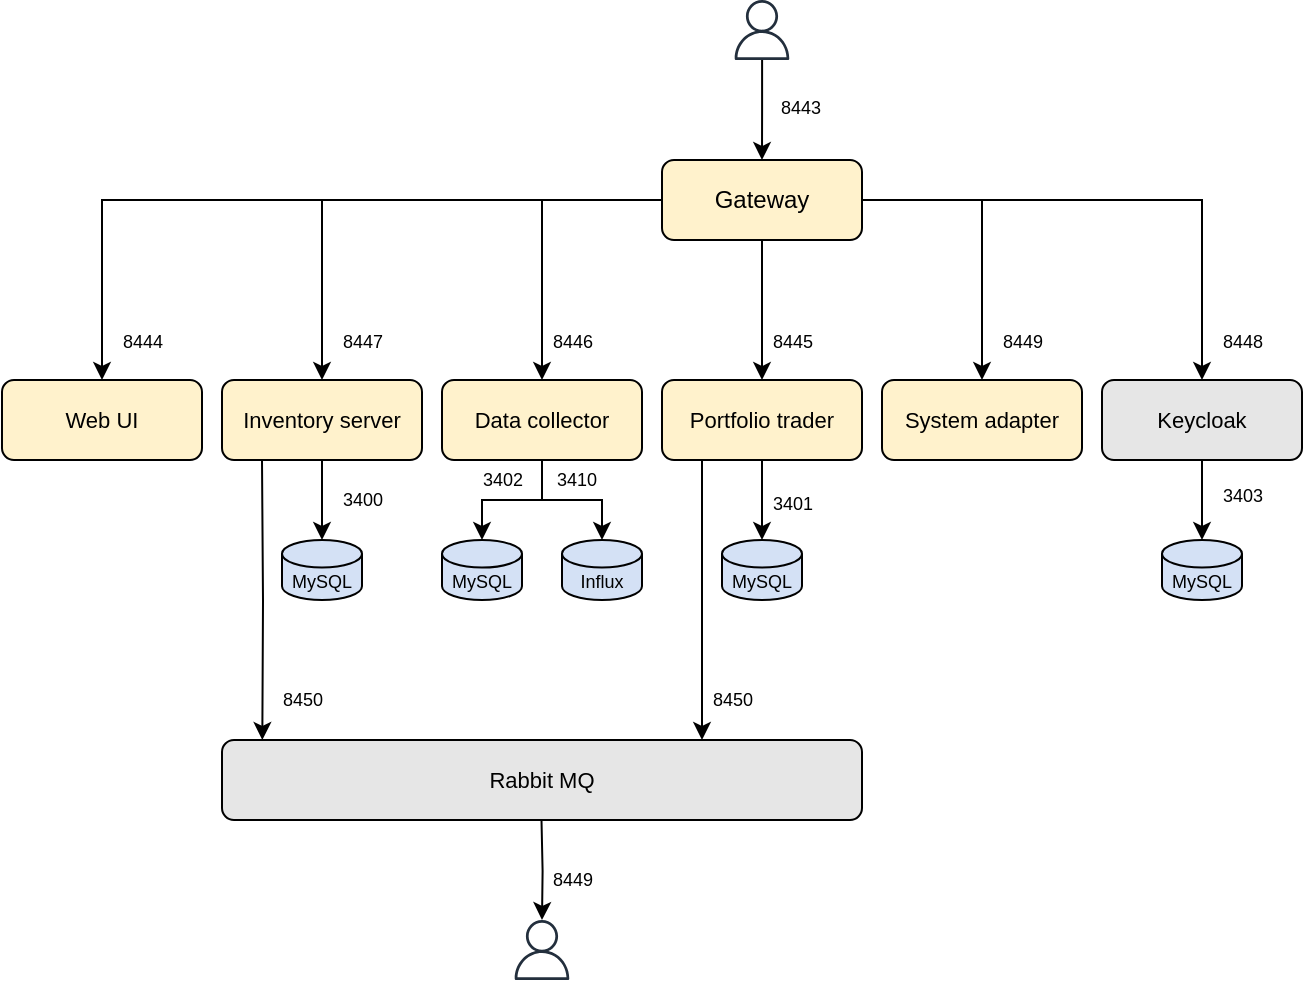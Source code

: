 <mxfile version="22.1.16" type="device">
  <diagram name="Page-1" id="pwfQz-sSOffPF5Ie87n6">
    <mxGraphModel dx="730" dy="401" grid="1" gridSize="10" guides="1" tooltips="1" connect="1" arrows="1" fold="1" page="1" pageScale="1" pageWidth="827" pageHeight="1169" math="0" shadow="0">
      <root>
        <mxCell id="0" />
        <mxCell id="1" parent="0" />
        <mxCell id="_sGpEpvZL02431Neq0mV-9" style="edgeStyle=orthogonalEdgeStyle;rounded=0;orthogonalLoop=1;jettySize=auto;html=1;entryX=0.5;entryY=0;entryDx=0;entryDy=0;exitX=0;exitY=0.5;exitDx=0;exitDy=0;" parent="1" source="_sGpEpvZL02431Neq0mV-1" target="_sGpEpvZL02431Neq0mV-2" edge="1">
          <mxGeometry relative="1" as="geometry" />
        </mxCell>
        <mxCell id="_sGpEpvZL02431Neq0mV-16" value="8444" style="edgeLabel;html=1;align=center;verticalAlign=middle;resizable=0;points=[];fontSize=9;" parent="_sGpEpvZL02431Neq0mV-9" vertex="1" connectable="0">
          <mxGeometry x="0.695" y="-2" relative="1" as="geometry">
            <mxPoint x="22" y="37" as="offset" />
          </mxGeometry>
        </mxCell>
        <mxCell id="_sGpEpvZL02431Neq0mV-10" style="edgeStyle=orthogonalEdgeStyle;rounded=0;orthogonalLoop=1;jettySize=auto;html=1;entryX=0.5;entryY=0;entryDx=0;entryDy=0;exitX=0;exitY=0.5;exitDx=0;exitDy=0;" parent="1" source="_sGpEpvZL02431Neq0mV-1" target="_sGpEpvZL02431Neq0mV-3" edge="1">
          <mxGeometry relative="1" as="geometry" />
        </mxCell>
        <mxCell id="_sGpEpvZL02431Neq0mV-17" value="8447" style="edgeLabel;html=1;align=center;verticalAlign=middle;resizable=0;points=[];fontSize=9;" parent="_sGpEpvZL02431Neq0mV-10" vertex="1" connectable="0">
          <mxGeometry x="0.618" y="2" relative="1" as="geometry">
            <mxPoint x="18" y="30" as="offset" />
          </mxGeometry>
        </mxCell>
        <mxCell id="_sGpEpvZL02431Neq0mV-11" style="edgeStyle=orthogonalEdgeStyle;rounded=0;orthogonalLoop=1;jettySize=auto;html=1;entryX=0.5;entryY=0;entryDx=0;entryDy=0;exitX=0;exitY=0.5;exitDx=0;exitDy=0;" parent="1" source="_sGpEpvZL02431Neq0mV-1" target="_sGpEpvZL02431Neq0mV-5" edge="1">
          <mxGeometry relative="1" as="geometry" />
        </mxCell>
        <mxCell id="_sGpEpvZL02431Neq0mV-18" value="8446" style="edgeLabel;html=1;align=center;verticalAlign=middle;resizable=0;points=[];fontSize=9;" parent="_sGpEpvZL02431Neq0mV-11" vertex="1" connectable="0">
          <mxGeometry x="0.538" y="-1" relative="1" as="geometry">
            <mxPoint x="16" y="15" as="offset" />
          </mxGeometry>
        </mxCell>
        <mxCell id="_sGpEpvZL02431Neq0mV-14" style="edgeStyle=orthogonalEdgeStyle;rounded=0;orthogonalLoop=1;jettySize=auto;html=1;entryX=0.5;entryY=0;entryDx=0;entryDy=0;" parent="1" source="_sGpEpvZL02431Neq0mV-1" target="_sGpEpvZL02431Neq0mV-7" edge="1">
          <mxGeometry relative="1" as="geometry" />
        </mxCell>
        <mxCell id="_sGpEpvZL02431Neq0mV-21" value="8449" style="edgeLabel;html=1;align=center;verticalAlign=middle;resizable=0;points=[];fontSize=9;" parent="_sGpEpvZL02431Neq0mV-14" vertex="1" connectable="0">
          <mxGeometry x="0.582" y="-3" relative="1" as="geometry">
            <mxPoint x="23" y="12" as="offset" />
          </mxGeometry>
        </mxCell>
        <mxCell id="_sGpEpvZL02431Neq0mV-15" style="edgeStyle=orthogonalEdgeStyle;rounded=0;orthogonalLoop=1;jettySize=auto;html=1;entryX=0.5;entryY=0;entryDx=0;entryDy=0;" parent="1" source="_sGpEpvZL02431Neq0mV-1" target="_sGpEpvZL02431Neq0mV-8" edge="1">
          <mxGeometry relative="1" as="geometry" />
        </mxCell>
        <mxCell id="_sGpEpvZL02431Neq0mV-19" value="8448" style="edgeLabel;html=1;align=center;verticalAlign=middle;resizable=0;points=[];fontSize=9;" parent="_sGpEpvZL02431Neq0mV-15" vertex="1" connectable="0">
          <mxGeometry x="0.667" relative="1" as="geometry">
            <mxPoint x="20" y="24" as="offset" />
          </mxGeometry>
        </mxCell>
        <mxCell id="_sGpEpvZL02431Neq0mV-1" value="Gateway" style="rounded=1;whiteSpace=wrap;html=1;fillColor=#FFF2CC;" parent="1" vertex="1">
          <mxGeometry x="360" y="200" width="100" height="40" as="geometry" />
        </mxCell>
        <mxCell id="_sGpEpvZL02431Neq0mV-2" value="Web UI" style="rounded=1;whiteSpace=wrap;html=1;fontSize=11;fillColor=#FFF2CC;" parent="1" vertex="1">
          <mxGeometry x="30" y="310" width="100" height="40" as="geometry" />
        </mxCell>
        <mxCell id="_sGpEpvZL02431Neq0mV-3" value="Inventory server" style="rounded=1;whiteSpace=wrap;html=1;fontSize=11;fillColor=#FFF2CC;" parent="1" vertex="1">
          <mxGeometry x="140" y="310" width="100" height="40" as="geometry" />
        </mxCell>
        <mxCell id="_sGpEpvZL02431Neq0mV-5" value="Data collector" style="rounded=1;whiteSpace=wrap;html=1;fontSize=11;fillColor=#FFF2CC;" parent="1" vertex="1">
          <mxGeometry x="250" y="310" width="100" height="40" as="geometry" />
        </mxCell>
        <mxCell id="_sGpEpvZL02431Neq0mV-6" value="Portfolio trader" style="rounded=1;whiteSpace=wrap;html=1;fontSize=11;fillColor=#FFF2CC;" parent="1" vertex="1">
          <mxGeometry x="360" y="310" width="100" height="40" as="geometry" />
        </mxCell>
        <mxCell id="_sGpEpvZL02431Neq0mV-7" value="System adapter" style="rounded=1;whiteSpace=wrap;html=1;fontSize=11;fillColor=#FFF2CC;" parent="1" vertex="1">
          <mxGeometry x="470" y="310" width="100" height="40" as="geometry" />
        </mxCell>
        <mxCell id="_sGpEpvZL02431Neq0mV-8" value="Keycloak" style="rounded=1;whiteSpace=wrap;html=1;fontSize=11;fillColor=#E6E6E6;" parent="1" vertex="1">
          <mxGeometry x="580" y="310" width="100" height="40" as="geometry" />
        </mxCell>
        <mxCell id="_sGpEpvZL02431Neq0mV-12" style="edgeStyle=orthogonalEdgeStyle;rounded=0;orthogonalLoop=1;jettySize=auto;html=1;" parent="1" source="_sGpEpvZL02431Neq0mV-1" target="_sGpEpvZL02431Neq0mV-6" edge="1">
          <mxGeometry relative="1" as="geometry" />
        </mxCell>
        <mxCell id="_sGpEpvZL02431Neq0mV-20" value="8445" style="edgeLabel;html=1;align=center;verticalAlign=middle;resizable=0;points=[];fontSize=9;" parent="_sGpEpvZL02431Neq0mV-12" vertex="1" connectable="0">
          <mxGeometry x="0.531" y="1" relative="1" as="geometry">
            <mxPoint x="14" y="-3" as="offset" />
          </mxGeometry>
        </mxCell>
        <mxCell id="_sGpEpvZL02431Neq0mV-22" value="MySQL" style="shape=cylinder3;whiteSpace=wrap;html=1;boundedLbl=1;backgroundOutline=1;size=6.9;fontSize=9;fillColor=#D4E1F5;" parent="1" vertex="1">
          <mxGeometry x="170" y="390" width="40" height="30" as="geometry" />
        </mxCell>
        <mxCell id="_sGpEpvZL02431Neq0mV-23" value="MySQL" style="shape=cylinder3;whiteSpace=wrap;html=1;boundedLbl=1;backgroundOutline=1;size=6.9;fontSize=9;fillColor=#D4E1F5;" parent="1" vertex="1">
          <mxGeometry x="250" y="390" width="40" height="30" as="geometry" />
        </mxCell>
        <mxCell id="_sGpEpvZL02431Neq0mV-24" value="MySQL" style="shape=cylinder3;whiteSpace=wrap;html=1;boundedLbl=1;backgroundOutline=1;size=6.9;fontSize=9;fillColor=#D4E1F5;" parent="1" vertex="1">
          <mxGeometry x="390" y="390" width="40" height="30" as="geometry" />
        </mxCell>
        <mxCell id="_sGpEpvZL02431Neq0mV-25" value="MySQL" style="shape=cylinder3;whiteSpace=wrap;html=1;boundedLbl=1;backgroundOutline=1;size=6.9;fontSize=9;fillColor=#D4E1F5;" parent="1" vertex="1">
          <mxGeometry x="610" y="390" width="40" height="30" as="geometry" />
        </mxCell>
        <mxCell id="_sGpEpvZL02431Neq0mV-26" style="edgeStyle=orthogonalEdgeStyle;rounded=0;orthogonalLoop=1;jettySize=auto;html=1;entryX=0.5;entryY=0;entryDx=0;entryDy=0;entryPerimeter=0;" parent="1" source="_sGpEpvZL02431Neq0mV-8" target="_sGpEpvZL02431Neq0mV-25" edge="1">
          <mxGeometry relative="1" as="geometry" />
        </mxCell>
        <mxCell id="_sGpEpvZL02431Neq0mV-27" value="3403" style="edgeLabel;html=1;align=center;verticalAlign=middle;resizable=0;points=[];fontSize=9;" parent="_sGpEpvZL02431Neq0mV-26" vertex="1" connectable="0">
          <mxGeometry x="-0.12" y="2" relative="1" as="geometry">
            <mxPoint x="18" as="offset" />
          </mxGeometry>
        </mxCell>
        <mxCell id="_sGpEpvZL02431Neq0mV-28" style="edgeStyle=orthogonalEdgeStyle;rounded=0;orthogonalLoop=1;jettySize=auto;html=1;entryX=0.5;entryY=0;entryDx=0;entryDy=0;entryPerimeter=0;" parent="1" source="_sGpEpvZL02431Neq0mV-6" target="_sGpEpvZL02431Neq0mV-24" edge="1">
          <mxGeometry relative="1" as="geometry" />
        </mxCell>
        <mxCell id="_sGpEpvZL02431Neq0mV-29" value="3401" style="edgeLabel;html=1;align=center;verticalAlign=middle;resizable=0;points=[];fontSize=9;" parent="_sGpEpvZL02431Neq0mV-28" vertex="1" connectable="0">
          <mxGeometry x="0.08" y="1" relative="1" as="geometry">
            <mxPoint x="14" as="offset" />
          </mxGeometry>
        </mxCell>
        <mxCell id="_sGpEpvZL02431Neq0mV-30" style="edgeStyle=orthogonalEdgeStyle;rounded=0;orthogonalLoop=1;jettySize=auto;html=1;entryX=0.5;entryY=0;entryDx=0;entryDy=0;entryPerimeter=0;exitX=0.5;exitY=1;exitDx=0;exitDy=0;" parent="1" source="_sGpEpvZL02431Neq0mV-5" target="_sGpEpvZL02431Neq0mV-23" edge="1">
          <mxGeometry relative="1" as="geometry" />
        </mxCell>
        <mxCell id="_sGpEpvZL02431Neq0mV-31" value="3402" style="edgeLabel;html=1;align=center;verticalAlign=middle;resizable=0;points=[];fontSize=9;" parent="_sGpEpvZL02431Neq0mV-30" vertex="1" connectable="0">
          <mxGeometry x="0.14" y="-1" relative="1" as="geometry">
            <mxPoint y="-9" as="offset" />
          </mxGeometry>
        </mxCell>
        <mxCell id="_sGpEpvZL02431Neq0mV-32" style="edgeStyle=orthogonalEdgeStyle;rounded=0;orthogonalLoop=1;jettySize=auto;html=1;entryX=0.5;entryY=0;entryDx=0;entryDy=0;entryPerimeter=0;" parent="1" source="_sGpEpvZL02431Neq0mV-3" target="_sGpEpvZL02431Neq0mV-22" edge="1">
          <mxGeometry relative="1" as="geometry" />
        </mxCell>
        <mxCell id="_sGpEpvZL02431Neq0mV-33" value="3400" style="edgeLabel;html=1;align=center;verticalAlign=middle;resizable=0;points=[];fontSize=9;" parent="_sGpEpvZL02431Neq0mV-32" vertex="1" connectable="0">
          <mxGeometry relative="1" as="geometry">
            <mxPoint x="20" as="offset" />
          </mxGeometry>
        </mxCell>
        <mxCell id="_sGpEpvZL02431Neq0mV-35" style="edgeStyle=orthogonalEdgeStyle;rounded=0;orthogonalLoop=1;jettySize=auto;html=1;entryX=0.5;entryY=0;entryDx=0;entryDy=0;" parent="1" source="_sGpEpvZL02431Neq0mV-34" target="_sGpEpvZL02431Neq0mV-1" edge="1">
          <mxGeometry relative="1" as="geometry" />
        </mxCell>
        <mxCell id="_sGpEpvZL02431Neq0mV-36" value="8443" style="edgeLabel;html=1;align=center;verticalAlign=middle;resizable=0;points=[];fontSize=9;" parent="_sGpEpvZL02431Neq0mV-35" vertex="1" connectable="0">
          <mxGeometry x="-0.01" y="4" relative="1" as="geometry">
            <mxPoint x="15" y="-1" as="offset" />
          </mxGeometry>
        </mxCell>
        <mxCell id="_sGpEpvZL02431Neq0mV-34" value="" style="sketch=0;outlineConnect=0;fontColor=#232F3E;gradientColor=none;fillColor=#232F3D;strokeColor=none;dashed=0;verticalLabelPosition=bottom;verticalAlign=top;align=center;html=1;fontSize=12;fontStyle=0;aspect=fixed;pointerEvents=1;shape=mxgraph.aws4.user;" parent="1" vertex="1">
          <mxGeometry x="395" y="120" width="30" height="30" as="geometry" />
        </mxCell>
        <mxCell id="_sGpEpvZL02431Neq0mV-39" value="Influx" style="shape=cylinder3;whiteSpace=wrap;html=1;boundedLbl=1;backgroundOutline=1;size=6.9;fontSize=9;fillColor=#D4E1F5;" parent="1" vertex="1">
          <mxGeometry x="310" y="390" width="40" height="30" as="geometry" />
        </mxCell>
        <mxCell id="_sGpEpvZL02431Neq0mV-41" style="edgeStyle=orthogonalEdgeStyle;rounded=0;orthogonalLoop=1;jettySize=auto;html=1;entryX=0.5;entryY=0;entryDx=0;entryDy=0;entryPerimeter=0;exitX=0.5;exitY=1;exitDx=0;exitDy=0;" parent="1" source="_sGpEpvZL02431Neq0mV-5" target="_sGpEpvZL02431Neq0mV-39" edge="1">
          <mxGeometry relative="1" as="geometry">
            <Array as="points">
              <mxPoint x="300" y="370" />
              <mxPoint x="330" y="370" />
            </Array>
          </mxGeometry>
        </mxCell>
        <mxCell id="_sGpEpvZL02431Neq0mV-45" value="3410" style="edgeLabel;html=1;align=center;verticalAlign=middle;resizable=0;points=[];fontSize=9;" parent="_sGpEpvZL02431Neq0mV-41" vertex="1" connectable="0">
          <mxGeometry x="0.046" relative="1" as="geometry">
            <mxPoint y="-10" as="offset" />
          </mxGeometry>
        </mxCell>
        <mxCell id="9ivNpmz6lvk3FCHe2IXy-1" value="Rabbit MQ" style="rounded=1;whiteSpace=wrap;html=1;fontSize=11;fillColor=#E6E6E6;" vertex="1" parent="1">
          <mxGeometry x="140" y="490" width="320" height="40" as="geometry" />
        </mxCell>
        <mxCell id="9ivNpmz6lvk3FCHe2IXy-2" style="edgeStyle=orthogonalEdgeStyle;rounded=0;orthogonalLoop=1;jettySize=auto;html=1;entryX=0.063;entryY=0;entryDx=0;entryDy=0;entryPerimeter=0;" edge="1" parent="1" target="9ivNpmz6lvk3FCHe2IXy-1">
          <mxGeometry relative="1" as="geometry">
            <mxPoint x="160" y="350" as="sourcePoint" />
            <mxPoint x="160" y="390" as="targetPoint" />
          </mxGeometry>
        </mxCell>
        <mxCell id="9ivNpmz6lvk3FCHe2IXy-4" style="edgeStyle=orthogonalEdgeStyle;rounded=0;orthogonalLoop=1;jettySize=auto;html=1;entryX=0.063;entryY=0;entryDx=0;entryDy=0;entryPerimeter=0;" edge="1" parent="1">
          <mxGeometry relative="1" as="geometry">
            <mxPoint x="380" y="350" as="sourcePoint" />
            <mxPoint x="380" y="490" as="targetPoint" />
          </mxGeometry>
        </mxCell>
        <mxCell id="9ivNpmz6lvk3FCHe2IXy-5" value="8449" style="edgeLabel;html=1;align=center;verticalAlign=middle;resizable=0;points=[];fontSize=9;" vertex="1" connectable="0" parent="9ivNpmz6lvk3FCHe2IXy-4">
          <mxGeometry relative="1" as="geometry">
            <mxPoint x="-65" y="140" as="offset" />
          </mxGeometry>
        </mxCell>
        <mxCell id="9ivNpmz6lvk3FCHe2IXy-6" value="8450" style="edgeLabel;html=1;align=center;verticalAlign=middle;resizable=0;points=[];fontSize=9;" vertex="1" connectable="0" parent="1">
          <mxGeometry x="395" y="470" as="geometry" />
        </mxCell>
        <mxCell id="9ivNpmz6lvk3FCHe2IXy-7" value="8450" style="edgeLabel;html=1;align=center;verticalAlign=middle;resizable=0;points=[];fontSize=9;" vertex="1" connectable="0" parent="1">
          <mxGeometry x="180" y="470" as="geometry" />
        </mxCell>
        <mxCell id="9ivNpmz6lvk3FCHe2IXy-8" value="" style="sketch=0;outlineConnect=0;fontColor=#232F3E;gradientColor=none;fillColor=#232F3D;strokeColor=none;dashed=0;verticalLabelPosition=bottom;verticalAlign=top;align=center;html=1;fontSize=12;fontStyle=0;aspect=fixed;pointerEvents=1;shape=mxgraph.aws4.user;" vertex="1" parent="1">
          <mxGeometry x="285" y="580" width="30" height="30" as="geometry" />
        </mxCell>
        <mxCell id="9ivNpmz6lvk3FCHe2IXy-9" style="edgeStyle=orthogonalEdgeStyle;rounded=0;orthogonalLoop=1;jettySize=auto;html=1;" edge="1" parent="1">
          <mxGeometry relative="1" as="geometry">
            <mxPoint x="299.75" y="530" as="sourcePoint" />
            <mxPoint x="300" y="580" as="targetPoint" />
          </mxGeometry>
        </mxCell>
      </root>
    </mxGraphModel>
  </diagram>
</mxfile>
